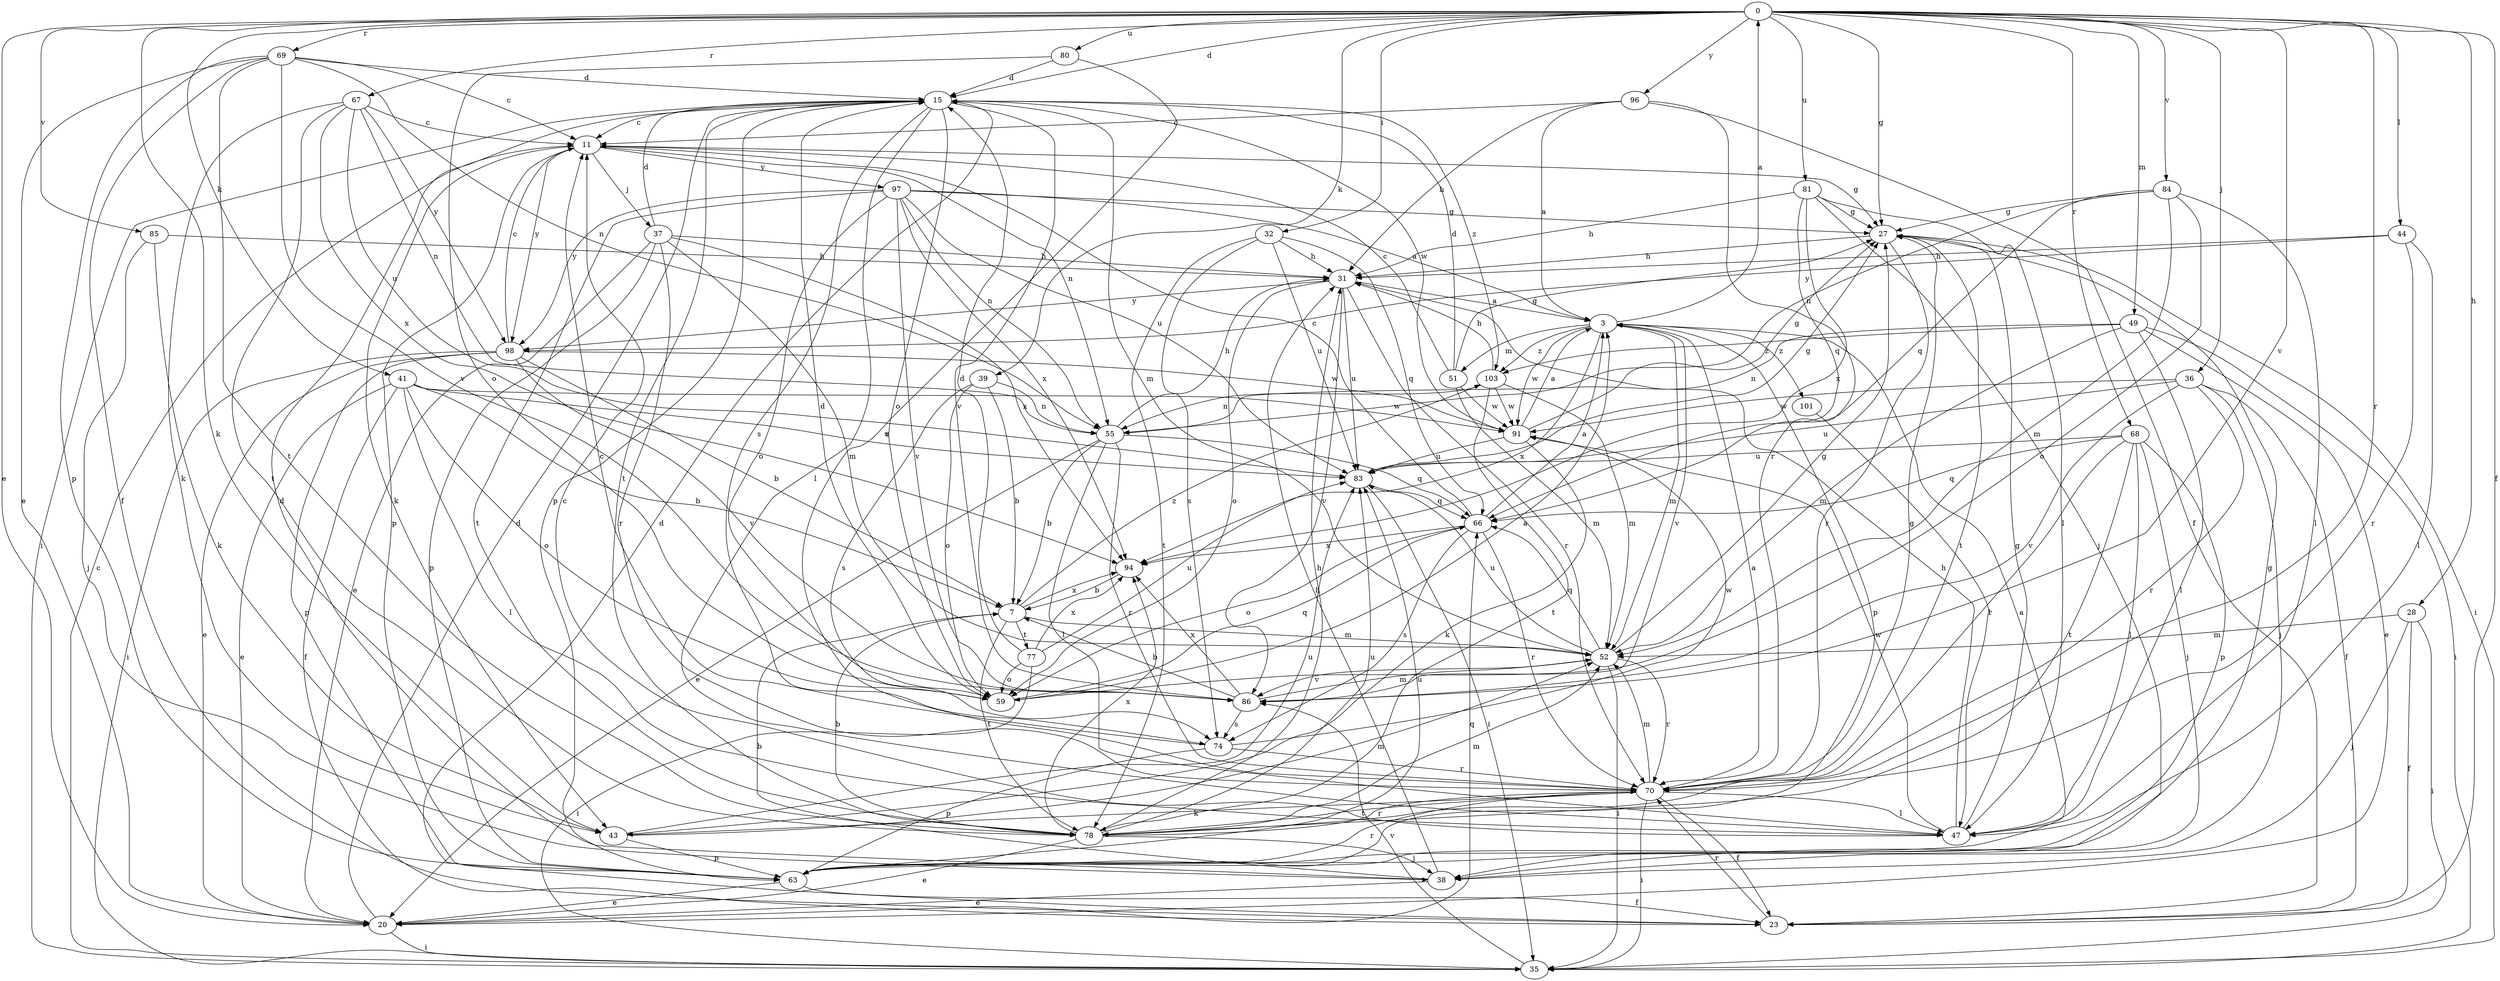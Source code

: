 strict digraph  {
0;
3;
7;
11;
15;
20;
23;
27;
28;
31;
32;
35;
36;
37;
38;
39;
41;
43;
44;
47;
49;
51;
52;
55;
59;
63;
66;
67;
68;
69;
70;
74;
77;
78;
80;
81;
83;
84;
85;
86;
91;
94;
96;
97;
98;
101;
103;
0 -> 15  [label=d];
0 -> 20  [label=e];
0 -> 23  [label=f];
0 -> 27  [label=g];
0 -> 28  [label=h];
0 -> 32  [label=i];
0 -> 36  [label=j];
0 -> 39  [label=k];
0 -> 41  [label=k];
0 -> 43  [label=k];
0 -> 44  [label=l];
0 -> 49  [label=m];
0 -> 67  [label=r];
0 -> 68  [label=r];
0 -> 69  [label=r];
0 -> 70  [label=r];
0 -> 80  [label=u];
0 -> 81  [label=u];
0 -> 84  [label=v];
0 -> 85  [label=v];
0 -> 86  [label=v];
0 -> 96  [label=y];
3 -> 0  [label=a];
3 -> 51  [label=m];
3 -> 52  [label=m];
3 -> 63  [label=p];
3 -> 86  [label=v];
3 -> 91  [label=w];
3 -> 94  [label=x];
3 -> 101  [label=z];
3 -> 103  [label=z];
7 -> 52  [label=m];
7 -> 77  [label=t];
7 -> 78  [label=t];
7 -> 94  [label=x];
7 -> 103  [label=z];
11 -> 27  [label=g];
11 -> 37  [label=j];
11 -> 43  [label=k];
11 -> 55  [label=n];
11 -> 63  [label=p];
11 -> 97  [label=y];
11 -> 98  [label=y];
15 -> 11  [label=c];
15 -> 35  [label=i];
15 -> 47  [label=l];
15 -> 52  [label=m];
15 -> 59  [label=o];
15 -> 63  [label=p];
15 -> 74  [label=s];
15 -> 78  [label=t];
15 -> 86  [label=v];
15 -> 91  [label=w];
15 -> 103  [label=z];
20 -> 15  [label=d];
20 -> 35  [label=i];
20 -> 66  [label=q];
23 -> 15  [label=d];
23 -> 70  [label=r];
27 -> 31  [label=h];
27 -> 35  [label=i];
27 -> 70  [label=r];
27 -> 78  [label=t];
28 -> 23  [label=f];
28 -> 35  [label=i];
28 -> 38  [label=j];
28 -> 52  [label=m];
31 -> 3  [label=a];
31 -> 59  [label=o];
31 -> 70  [label=r];
31 -> 83  [label=u];
31 -> 86  [label=v];
31 -> 98  [label=y];
32 -> 31  [label=h];
32 -> 66  [label=q];
32 -> 74  [label=s];
32 -> 78  [label=t];
32 -> 83  [label=u];
35 -> 11  [label=c];
35 -> 86  [label=v];
36 -> 23  [label=f];
36 -> 38  [label=j];
36 -> 70  [label=r];
36 -> 83  [label=u];
36 -> 86  [label=v];
36 -> 91  [label=w];
37 -> 15  [label=d];
37 -> 20  [label=e];
37 -> 31  [label=h];
37 -> 52  [label=m];
37 -> 63  [label=p];
37 -> 70  [label=r];
37 -> 94  [label=x];
38 -> 7  [label=b];
38 -> 15  [label=d];
38 -> 20  [label=e];
38 -> 31  [label=h];
39 -> 7  [label=b];
39 -> 55  [label=n];
39 -> 59  [label=o];
39 -> 74  [label=s];
41 -> 7  [label=b];
41 -> 20  [label=e];
41 -> 23  [label=f];
41 -> 47  [label=l];
41 -> 59  [label=o];
41 -> 83  [label=u];
41 -> 91  [label=w];
43 -> 52  [label=m];
43 -> 63  [label=p];
43 -> 83  [label=u];
44 -> 31  [label=h];
44 -> 47  [label=l];
44 -> 70  [label=r];
44 -> 98  [label=y];
47 -> 11  [label=c];
47 -> 27  [label=g];
47 -> 31  [label=h];
47 -> 91  [label=w];
49 -> 20  [label=e];
49 -> 35  [label=i];
49 -> 47  [label=l];
49 -> 52  [label=m];
49 -> 55  [label=n];
49 -> 103  [label=z];
51 -> 11  [label=c];
51 -> 15  [label=d];
51 -> 27  [label=g];
51 -> 52  [label=m];
51 -> 91  [label=w];
52 -> 27  [label=g];
52 -> 35  [label=i];
52 -> 66  [label=q];
52 -> 70  [label=r];
52 -> 83  [label=u];
52 -> 86  [label=v];
55 -> 7  [label=b];
55 -> 20  [label=e];
55 -> 31  [label=h];
55 -> 47  [label=l];
55 -> 66  [label=q];
55 -> 70  [label=r];
59 -> 3  [label=a];
59 -> 15  [label=d];
59 -> 66  [label=q];
63 -> 3  [label=a];
63 -> 20  [label=e];
63 -> 23  [label=f];
63 -> 27  [label=g];
63 -> 70  [label=r];
63 -> 83  [label=u];
66 -> 3  [label=a];
66 -> 11  [label=c];
66 -> 59  [label=o];
66 -> 70  [label=r];
66 -> 74  [label=s];
66 -> 94  [label=x];
67 -> 11  [label=c];
67 -> 43  [label=k];
67 -> 55  [label=n];
67 -> 78  [label=t];
67 -> 83  [label=u];
67 -> 94  [label=x];
67 -> 98  [label=y];
68 -> 38  [label=j];
68 -> 47  [label=l];
68 -> 63  [label=p];
68 -> 66  [label=q];
68 -> 70  [label=r];
68 -> 78  [label=t];
68 -> 83  [label=u];
69 -> 11  [label=c];
69 -> 15  [label=d];
69 -> 20  [label=e];
69 -> 23  [label=f];
69 -> 55  [label=n];
69 -> 63  [label=p];
69 -> 78  [label=t];
69 -> 86  [label=v];
70 -> 3  [label=a];
70 -> 23  [label=f];
70 -> 27  [label=g];
70 -> 35  [label=i];
70 -> 43  [label=k];
70 -> 47  [label=l];
70 -> 52  [label=m];
70 -> 78  [label=t];
74 -> 11  [label=c];
74 -> 63  [label=p];
74 -> 70  [label=r];
74 -> 91  [label=w];
77 -> 15  [label=d];
77 -> 35  [label=i];
77 -> 59  [label=o];
77 -> 83  [label=u];
77 -> 94  [label=x];
78 -> 7  [label=b];
78 -> 20  [label=e];
78 -> 31  [label=h];
78 -> 38  [label=j];
78 -> 52  [label=m];
78 -> 70  [label=r];
78 -> 83  [label=u];
78 -> 94  [label=x];
80 -> 15  [label=d];
80 -> 59  [label=o];
80 -> 70  [label=r];
81 -> 27  [label=g];
81 -> 31  [label=h];
81 -> 38  [label=j];
81 -> 47  [label=l];
81 -> 66  [label=q];
81 -> 94  [label=x];
83 -> 27  [label=g];
83 -> 35  [label=i];
83 -> 66  [label=q];
84 -> 27  [label=g];
84 -> 47  [label=l];
84 -> 52  [label=m];
84 -> 55  [label=n];
84 -> 59  [label=o];
84 -> 66  [label=q];
85 -> 31  [label=h];
85 -> 38  [label=j];
85 -> 43  [label=k];
86 -> 7  [label=b];
86 -> 52  [label=m];
86 -> 74  [label=s];
86 -> 94  [label=x];
91 -> 3  [label=a];
91 -> 27  [label=g];
91 -> 43  [label=k];
91 -> 83  [label=u];
94 -> 7  [label=b];
96 -> 3  [label=a];
96 -> 11  [label=c];
96 -> 23  [label=f];
96 -> 31  [label=h];
96 -> 70  [label=r];
97 -> 3  [label=a];
97 -> 27  [label=g];
97 -> 55  [label=n];
97 -> 59  [label=o];
97 -> 78  [label=t];
97 -> 83  [label=u];
97 -> 86  [label=v];
97 -> 94  [label=x];
97 -> 98  [label=y];
98 -> 7  [label=b];
98 -> 11  [label=c];
98 -> 20  [label=e];
98 -> 35  [label=i];
98 -> 63  [label=p];
98 -> 86  [label=v];
98 -> 91  [label=w];
101 -> 47  [label=l];
103 -> 31  [label=h];
103 -> 52  [label=m];
103 -> 55  [label=n];
103 -> 78  [label=t];
103 -> 91  [label=w];
}

